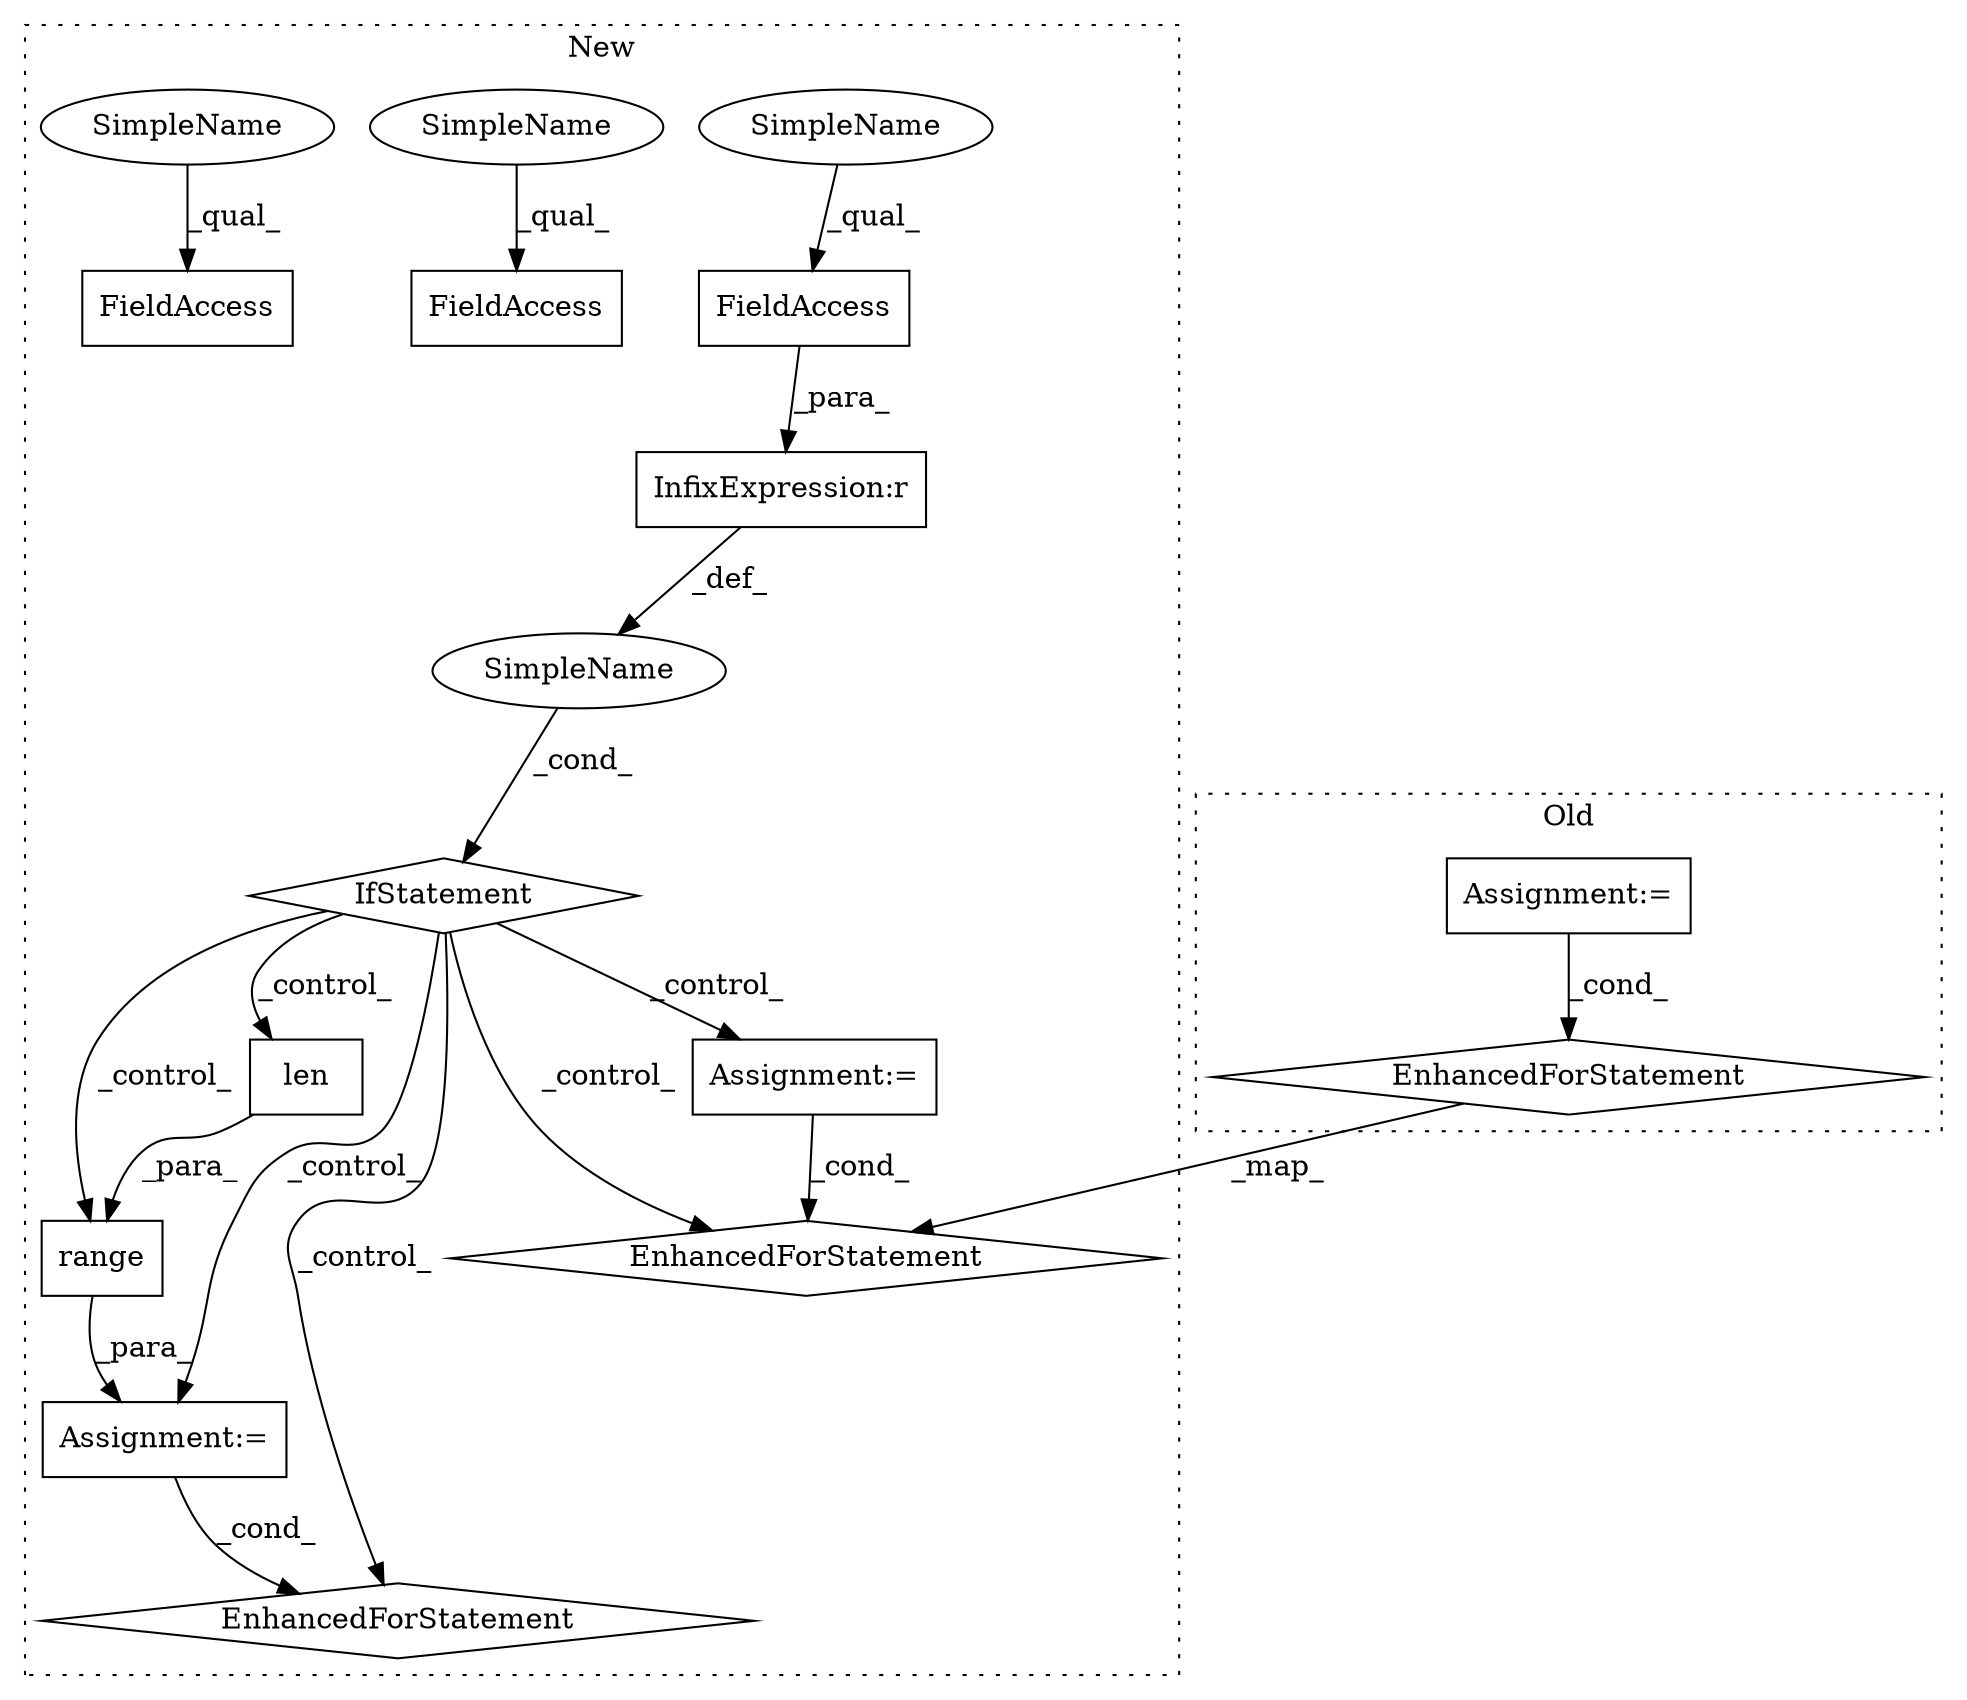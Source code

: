 digraph G {
subgraph cluster0 {
1 [label="EnhancedForStatement" a="70" s="1348,1418" l="57,2" shape="diamond"];
3 [label="Assignment:=" a="7" s="1262" l="1" shape="box"];
label = "Old";
style="dotted";
}
subgraph cluster1 {
2 [label="EnhancedForStatement" a="70" s="1518,1600" l="61,2" shape="diamond"];
4 [label="Assignment:=" a="7" s="1518,1600" l="61,2" shape="box"];
5 [label="SimpleName" a="42" s="" l="" shape="ellipse"];
6 [label="IfStatement" a="25" s="1479,1506" l="4,2" shape="diamond"];
7 [label="InfixExpression:r" a="27" s="1498" l="4" shape="box"];
8 [label="Assignment:=" a="7" s="1806,1910" l="61,2" shape="box"];
9 [label="EnhancedForStatement" a="70" s="1806,1910" l="61,2" shape="diamond"];
10 [label="FieldAccess" a="22" s="1483" l="15" shape="box"];
11 [label="FieldAccess" a="22" s="2136" l="18" shape="box"];
12 [label="FieldAccess" a="22" s="2007" l="18" shape="box"];
13 [label="len" a="32" s="1883,1892" l="4,1" shape="box"];
14 [label="range" a="32" s="1875,1909" l="6,1" shape="box"];
15 [label="SimpleName" a="42" s="1483" l="4" shape="ellipse"];
16 [label="SimpleName" a="42" s="2136" l="4" shape="ellipse"];
17 [label="SimpleName" a="42" s="2007" l="4" shape="ellipse"];
label = "New";
style="dotted";
}
1 -> 2 [label="_map_"];
3 -> 1 [label="_cond_"];
4 -> 2 [label="_cond_"];
5 -> 6 [label="_cond_"];
6 -> 8 [label="_control_"];
6 -> 14 [label="_control_"];
6 -> 13 [label="_control_"];
6 -> 9 [label="_control_"];
6 -> 4 [label="_control_"];
6 -> 2 [label="_control_"];
7 -> 5 [label="_def_"];
8 -> 9 [label="_cond_"];
10 -> 7 [label="_para_"];
13 -> 14 [label="_para_"];
14 -> 8 [label="_para_"];
15 -> 10 [label="_qual_"];
16 -> 11 [label="_qual_"];
17 -> 12 [label="_qual_"];
}